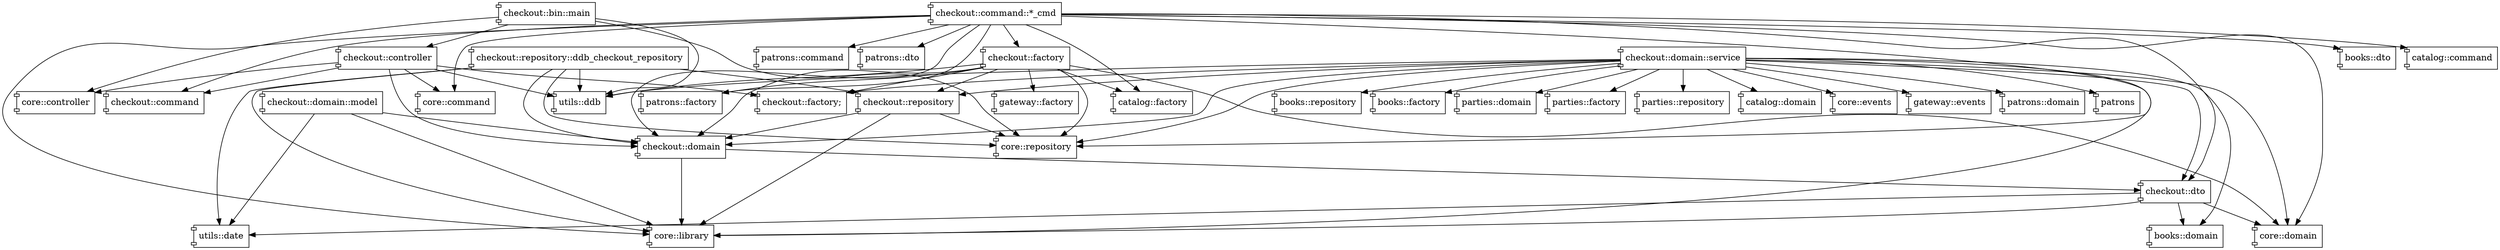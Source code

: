 digraph {
  node [shape=component];
  "checkout::factory" -> "catalog::factory";
  "checkout::factory" -> "checkout::domain";
  "checkout::factory" -> "checkout::factory;";
  "checkout::factory" -> "checkout::repository";
  "checkout::factory" -> "core::domain";
  "checkout::factory" -> "core::repository";
  "checkout::factory" -> "gateway::factory";
  "checkout::factory" -> "patrons::factory";
  "checkout::factory" -> "utils::ddb";
  "checkout::controller" -> "checkout::command";
  "checkout::controller" -> "checkout::domain";
  "checkout::controller" -> "checkout::factory;";
  "checkout::controller" -> "core::command";
  "checkout::controller" -> "core::controller";
  "checkout::controller" -> "utils::ddb";
  "checkout::domain" -> "checkout::dto";
  "checkout::domain" -> "core::library";
  "checkout::repository" -> "checkout::domain";
  "checkout::repository" -> "core::library";
  "checkout::repository" -> "core::repository";
  "checkout::dto" -> "books::domain";
  "checkout::dto" -> "core::library";
  "checkout::dto" -> "core::domain";
  "checkout::dto" -> "utils::date";
  "checkout::repository::ddb_checkout_repository" -> "checkout::domain";
  "checkout::repository::ddb_checkout_repository" -> "checkout::repository";
  "checkout::repository::ddb_checkout_repository" -> "core::library";
  "checkout::repository::ddb_checkout_repository" -> "core::repository";
  "checkout::repository::ddb_checkout_repository" -> "utils::ddb";
  "checkout::repository::ddb_checkout_repository" -> "utils::date";
  "checkout::bin::main" -> "utils::ddb";
  "checkout::bin::main" -> "core::controller";
  "checkout::bin::main" -> "core::repository";
  "checkout::bin::main" -> "checkout::controller";
  "checkout::command::*_cmd" -> "checkout::domain";
  "checkout::command::*_cmd" -> "checkout::dto";
  "checkout::command::*_cmd" -> "core::command";
  "checkout::command::*_cmd" -> "books::dto";
  "checkout::command::*_cmd" -> "catalog::command";
  "checkout::command::*_cmd" -> "catalog::factory";
  "checkout::command::*_cmd" -> "checkout::command";
  "checkout::command::*_cmd" -> "checkout::factory";
  "checkout::command::*_cmd" -> "core::library";
  "checkout::command::*_cmd" -> "core::domain";
  "checkout::command::*_cmd" -> "core::repository";
  "checkout::command::*_cmd" -> "patrons::command";
  "checkout::command::*_cmd" -> "patrons::dto";
  "checkout::command::*_cmd" -> "patrons::factory";
  "checkout::domain::service" -> "books::domain";
  "checkout::domain::service" -> "catalog::domain";
  "checkout::domain::service" -> "checkout::domain";
  "checkout::domain::service" -> "checkout::dto";
  "checkout::domain::service" -> "checkout::repository";
  "checkout::domain::service" -> "core::domain";
  "checkout::domain::service" -> "core::events";
  "checkout::domain::service" -> "core::library";
  "checkout::domain::service" -> "gateway::events";
  "checkout::domain::service" -> "patrons::domain";
  "checkout::domain::service" -> "patrons";
  "checkout::domain::service" -> "books::repository";
  "checkout::domain::service" -> "books::factory";
  "checkout::domain::service" -> "checkout::factory;";
  "checkout::domain::service" -> "core::repository";
  "checkout::domain::service" -> "parties::domain";
  "checkout::domain::service" -> "parties::factory";
  "checkout::domain::service" -> "parties::repository";
  "checkout::domain::service" -> "utils::ddb";
  "checkout::domain::model" -> "core::library";
  "checkout::domain::model" -> "utils::date";
  "checkout::domain::model" -> "checkout::domain";
}
